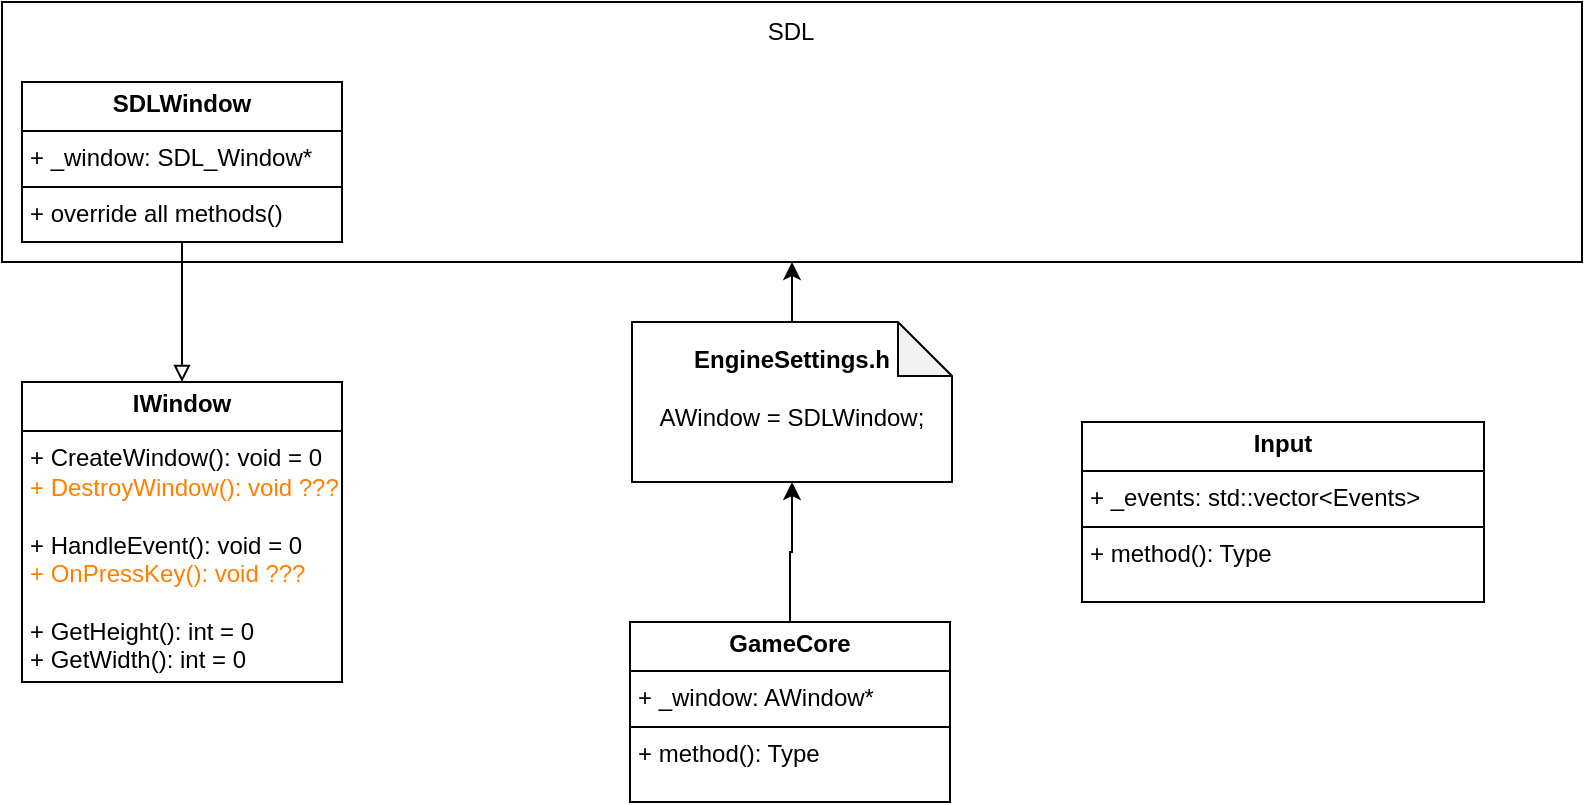 <mxfile version="24.7.5">
  <diagram name="Page-1" id="5kNetyspYmfxLecHSdiX">
    <mxGraphModel dx="954" dy="647" grid="1" gridSize="10" guides="1" tooltips="1" connect="1" arrows="1" fold="1" page="1" pageScale="1" pageWidth="827" pageHeight="1169" math="0" shadow="0">
      <root>
        <mxCell id="0" />
        <mxCell id="1" parent="0" />
        <mxCell id="S0Dyq1XGVSe3hS3X8ZzL-8" value="" style="rounded=0;whiteSpace=wrap;html=1;" parent="1" vertex="1">
          <mxGeometry x="20" width="790" height="130" as="geometry" />
        </mxCell>
        <mxCell id="S0Dyq1XGVSe3hS3X8ZzL-1" value="&lt;p style=&quot;margin:0px;margin-top:4px;text-align:center;&quot;&gt;&lt;b&gt;IWindow&lt;/b&gt;&lt;/p&gt;&lt;hr size=&quot;1&quot; style=&quot;border-style:solid;&quot;&gt;&lt;p style=&quot;margin:0px;margin-left:4px;&quot;&gt;+ CreateWindow(): void = 0&lt;/p&gt;&lt;p style=&quot;margin:0px;margin-left:4px;&quot;&gt;&lt;font color=&quot;#ff8000&quot;&gt;+ DestroyWindow(): void ???&lt;/font&gt;&lt;/p&gt;&lt;p style=&quot;margin:0px;margin-left:4px;&quot;&gt;&lt;font color=&quot;#ff8000&quot;&gt;&lt;br&gt;&lt;/font&gt;&lt;/p&gt;&lt;p style=&quot;margin:0px;margin-left:4px;&quot;&gt;+ HandleEvent(): void = 0&lt;/p&gt;&lt;p style=&quot;margin:0px;margin-left:4px;&quot;&gt;&lt;font color=&quot;#ff8000&quot;&gt;+ OnPressKey(): void ???&lt;/font&gt;&lt;/p&gt;&lt;p style=&quot;margin:0px;margin-left:4px;&quot;&gt;&amp;nbsp;&lt;/p&gt;&lt;p style=&quot;margin:0px;margin-left:4px;&quot;&gt;+ GetHeight(): int = 0&lt;/p&gt;&lt;p style=&quot;margin:0px;margin-left:4px;&quot;&gt;+ GetWidth(): int = 0&lt;/p&gt;" style="verticalAlign=top;align=left;overflow=fill;html=1;whiteSpace=wrap;" parent="1" vertex="1">
          <mxGeometry x="30" y="190" width="160" height="150" as="geometry" />
        </mxCell>
        <mxCell id="S0Dyq1XGVSe3hS3X8ZzL-5" style="edgeStyle=orthogonalEdgeStyle;rounded=0;orthogonalLoop=1;jettySize=auto;html=1;entryX=0.5;entryY=0;entryDx=0;entryDy=0;endArrow=block;endFill=0;" parent="1" source="S0Dyq1XGVSe3hS3X8ZzL-2" target="S0Dyq1XGVSe3hS3X8ZzL-1" edge="1">
          <mxGeometry relative="1" as="geometry" />
        </mxCell>
        <mxCell id="S0Dyq1XGVSe3hS3X8ZzL-2" value="&lt;p style=&quot;margin:0px;margin-top:4px;text-align:center;&quot;&gt;&lt;b&gt;SDLWindow&lt;/b&gt;&lt;/p&gt;&lt;hr size=&quot;1&quot; style=&quot;border-style:solid;&quot;&gt;&lt;p style=&quot;margin:0px;margin-left:4px;&quot;&gt;+ _window: SDL_Window*&lt;/p&gt;&lt;hr size=&quot;1&quot; style=&quot;border-style:solid;&quot;&gt;&lt;p style=&quot;margin:0px;margin-left:4px;&quot;&gt;+ override all methods()&lt;/p&gt;" style="verticalAlign=top;align=left;overflow=fill;html=1;whiteSpace=wrap;" parent="1" vertex="1">
          <mxGeometry x="30" y="40" width="160" height="80" as="geometry" />
        </mxCell>
        <mxCell id="S0Dyq1XGVSe3hS3X8ZzL-6" value="&lt;p style=&quot;margin:0px;margin-top:4px;text-align:center;&quot;&gt;&lt;b&gt;GameCore&lt;/b&gt;&lt;/p&gt;&lt;hr size=&quot;1&quot; style=&quot;border-style:solid;&quot;&gt;&lt;p style=&quot;margin:0px;margin-left:4px;&quot;&gt;+ _window: AWindow*&lt;/p&gt;&lt;hr size=&quot;1&quot; style=&quot;border-style:solid;&quot;&gt;&lt;p style=&quot;margin:0px;margin-left:4px;&quot;&gt;+ method(): Type&lt;/p&gt;" style="verticalAlign=top;align=left;overflow=fill;html=1;whiteSpace=wrap;" parent="1" vertex="1">
          <mxGeometry x="334" y="310" width="160" height="90" as="geometry" />
        </mxCell>
        <mxCell id="S0Dyq1XGVSe3hS3X8ZzL-7" value="&lt;p style=&quot;margin:0px;margin-top:4px;text-align:center;&quot;&gt;&lt;b&gt;Input&lt;/b&gt;&lt;/p&gt;&lt;hr size=&quot;1&quot; style=&quot;border-style:solid;&quot;&gt;&lt;p style=&quot;margin:0px;margin-left:4px;&quot;&gt;+ _events: std::vector&amp;lt;Events&amp;gt;&lt;/p&gt;&lt;hr size=&quot;1&quot; style=&quot;border-style:solid;&quot;&gt;&lt;p style=&quot;margin:0px;margin-left:4px;&quot;&gt;+ method(): Type&lt;/p&gt;" style="verticalAlign=top;align=left;overflow=fill;html=1;whiteSpace=wrap;" parent="1" vertex="1">
          <mxGeometry x="560" y="210" width="201" height="90" as="geometry" />
        </mxCell>
        <mxCell id="S0Dyq1XGVSe3hS3X8ZzL-9" value="SDL" style="text;html=1;align=center;verticalAlign=middle;resizable=0;points=[];autosize=1;strokeColor=none;fillColor=none;" parent="1" vertex="1">
          <mxGeometry x="389" width="50" height="30" as="geometry" />
        </mxCell>
        <mxCell id="9YUIQhJSh96qjaXv536v-4" style="edgeStyle=orthogonalEdgeStyle;rounded=0;orthogonalLoop=1;jettySize=auto;html=1;" edge="1" parent="1" source="9YUIQhJSh96qjaXv536v-2" target="S0Dyq1XGVSe3hS3X8ZzL-8">
          <mxGeometry relative="1" as="geometry" />
        </mxCell>
        <mxCell id="9YUIQhJSh96qjaXv536v-2" value="&lt;b&gt;EngineSettings.h&lt;/b&gt;&lt;div&gt;&lt;b&gt;&lt;br&gt;&lt;/b&gt;&lt;/div&gt;&lt;div&gt;AWindow = SDLWindow;&lt;/div&gt;&lt;div&gt;&lt;b&gt;&lt;br&gt;&lt;/b&gt;&lt;/div&gt;" style="shape=note;whiteSpace=wrap;html=1;backgroundOutline=1;darkOpacity=0.05;align=center;size=27;" vertex="1" parent="1">
          <mxGeometry x="335" y="160" width="160" height="80" as="geometry" />
        </mxCell>
        <mxCell id="9YUIQhJSh96qjaXv536v-5" style="edgeStyle=orthogonalEdgeStyle;rounded=0;orthogonalLoop=1;jettySize=auto;html=1;entryX=0.5;entryY=1;entryDx=0;entryDy=0;entryPerimeter=0;" edge="1" parent="1" source="S0Dyq1XGVSe3hS3X8ZzL-6" target="9YUIQhJSh96qjaXv536v-2">
          <mxGeometry relative="1" as="geometry" />
        </mxCell>
      </root>
    </mxGraphModel>
  </diagram>
</mxfile>
